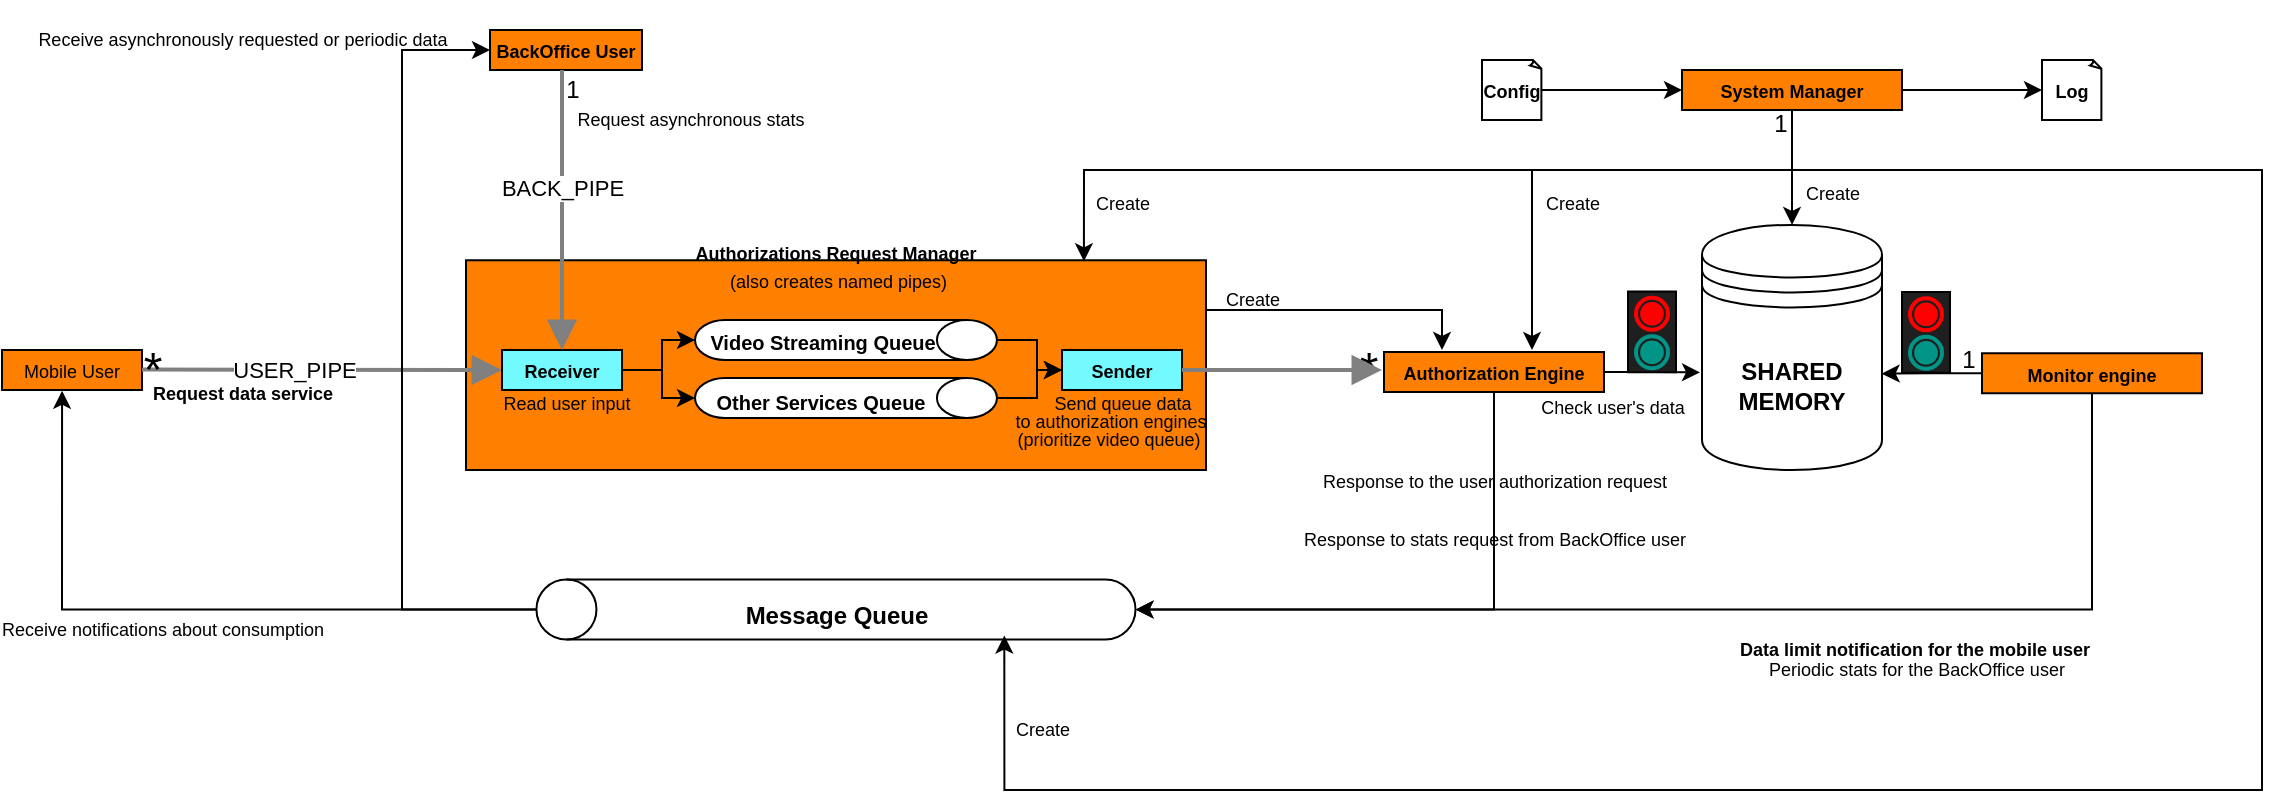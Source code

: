 <mxfile version="24.0.5" type="device">
  <diagram name="Page-1" id="FL82TSBoPm-eaRzAIv_8">
    <mxGraphModel dx="1270" dy="641" grid="1" gridSize="10" guides="1" tooltips="1" connect="1" arrows="1" fold="1" page="1" pageScale="1" pageWidth="850" pageHeight="1100" math="0" shadow="0">
      <root>
        <mxCell id="0" />
        <mxCell id="1" parent="0" />
        <mxCell id="P8g3ugf__SappCPVDkcM-5" value="&lt;font style=&quot;font-size: 9px;&quot;&gt;Mobile User&lt;/font&gt;" style="rounded=0;whiteSpace=wrap;html=1;fillColor=#FF8000;" parent="1" vertex="1">
          <mxGeometry x="40" y="180" width="70" height="20" as="geometry" />
        </mxCell>
        <mxCell id="jU4diwvXnVPjl-JNsbiU-103" style="edgeStyle=orthogonalEdgeStyle;rounded=0;orthogonalLoop=1;jettySize=auto;html=1;" parent="1" source="jU4diwvXnVPjl-JNsbiU-17" edge="1">
          <mxGeometry relative="1" as="geometry">
            <mxPoint x="760" y="180" as="targetPoint" />
            <Array as="points">
              <mxPoint x="650" y="160" />
              <mxPoint x="650" y="160" />
            </Array>
          </mxGeometry>
        </mxCell>
        <mxCell id="jU4diwvXnVPjl-JNsbiU-17" value="&lt;div&gt;&lt;b&gt;&lt;font style=&quot;font-size: 9px;&quot;&gt;Authorizations Request Manager&lt;/font&gt;&lt;/b&gt;&lt;/div&gt;&lt;div&gt;&lt;font style=&quot;font-size: 9px;&quot;&gt;&amp;nbsp;(also creates named pipes)&lt;/font&gt;&lt;br&gt;&lt;/div&gt;&lt;br&gt;&lt;div&gt;&lt;br&gt;&lt;/div&gt;&lt;div&gt;&lt;br&gt;&lt;/div&gt;&lt;div&gt;&lt;br&gt;&lt;/div&gt;&lt;div&gt;&lt;br&gt;&lt;/div&gt;&lt;div&gt;&lt;br&gt;&lt;/div&gt;&lt;div&gt;&lt;br&gt;&lt;/div&gt;" style="rounded=0;whiteSpace=wrap;html=1;fillColor=#FF8000;" parent="1" vertex="1">
          <mxGeometry x="272" y="135.13" width="370" height="104.87" as="geometry" />
        </mxCell>
        <mxCell id="jU4diwvXnVPjl-JNsbiU-7" value="" style="edgeStyle=none;html=1;strokeColor=#808080;endArrow=block;endSize=10;dashed=0;verticalAlign=bottom;strokeWidth=2;rounded=0;entryX=0;entryY=0.5;entryDx=0;entryDy=0;" parent="1" target="jU4diwvXnVPjl-JNsbiU-19" edge="1">
          <mxGeometry width="160" relative="1" as="geometry">
            <mxPoint x="110" y="189.8" as="sourcePoint" />
            <mxPoint x="240" y="190" as="targetPoint" />
          </mxGeometry>
        </mxCell>
        <mxCell id="jU4diwvXnVPjl-JNsbiU-9" value="USER_PIPE" style="edgeLabel;html=1;align=center;verticalAlign=middle;resizable=0;points=[];" parent="jU4diwvXnVPjl-JNsbiU-7" vertex="1" connectable="0">
          <mxGeometry x="-0.163" relative="1" as="geometry">
            <mxPoint as="offset" />
          </mxGeometry>
        </mxCell>
        <mxCell id="jU4diwvXnVPjl-JNsbiU-12" value="&lt;font style=&quot;font-size: 24px;&quot;&gt;*&lt;/font&gt;" style="text;html=1;align=center;verticalAlign=middle;resizable=0;points=[];autosize=1;strokeColor=none;fillColor=none;" parent="1" vertex="1">
          <mxGeometry x="100" y="170" width="30" height="40" as="geometry" />
        </mxCell>
        <mxCell id="jU4diwvXnVPjl-JNsbiU-19" value="&lt;b&gt;&lt;font style=&quot;font-size: 9px;&quot;&gt;Receiver&lt;/font&gt;&lt;/b&gt;" style="rounded=0;whiteSpace=wrap;html=1;fillColor=#73FAFF;" parent="1" vertex="1">
          <mxGeometry x="290" y="180" width="60" height="20" as="geometry" />
        </mxCell>
        <mxCell id="jU4diwvXnVPjl-JNsbiU-44" style="edgeStyle=orthogonalEdgeStyle;rounded=0;orthogonalLoop=1;jettySize=auto;html=1;entryX=0;entryY=0.5;entryDx=0;entryDy=0;" parent="1" source="jU4diwvXnVPjl-JNsbiU-24" target="jU4diwvXnVPjl-JNsbiU-34" edge="1">
          <mxGeometry relative="1" as="geometry" />
        </mxCell>
        <mxCell id="jU4diwvXnVPjl-JNsbiU-24" value="" style="shape=cylinder3;whiteSpace=wrap;html=1;boundedLbl=1;backgroundOutline=1;size=15;rotation=90;" parent="1" vertex="1">
          <mxGeometry x="451.99" y="99.53" width="20" height="150.95" as="geometry" />
        </mxCell>
        <mxCell id="jU4diwvXnVPjl-JNsbiU-28" value="&lt;div&gt;&lt;b&gt;SHARED&lt;/b&gt;&lt;/div&gt;&lt;div&gt;&lt;b&gt;MEMORY&lt;br&gt;&lt;/b&gt;&lt;/div&gt;" style="shape=datastore;whiteSpace=wrap;html=1;" parent="1" vertex="1">
          <mxGeometry x="890" y="117.45" width="90" height="122.55" as="geometry" />
        </mxCell>
        <mxCell id="jU4diwvXnVPjl-JNsbiU-30" value="&lt;font style=&quot;font-size: 10px;&quot;&gt;Video Streaming Queue&lt;/font&gt;" style="text;strokeColor=none;fillColor=none;html=1;fontSize=24;fontStyle=1;verticalAlign=middle;align=center;" parent="1" vertex="1">
          <mxGeometry x="399" y="151.75" width="101" height="40" as="geometry" />
        </mxCell>
        <mxCell id="jU4diwvXnVPjl-JNsbiU-47" style="edgeStyle=orthogonalEdgeStyle;rounded=0;orthogonalLoop=1;jettySize=auto;html=1;entryX=0;entryY=0.5;entryDx=0;entryDy=0;" parent="1" source="jU4diwvXnVPjl-JNsbiU-45" target="jU4diwvXnVPjl-JNsbiU-34" edge="1">
          <mxGeometry relative="1" as="geometry" />
        </mxCell>
        <mxCell id="jU4diwvXnVPjl-JNsbiU-45" value="" style="shape=cylinder3;whiteSpace=wrap;html=1;boundedLbl=1;backgroundOutline=1;size=15;rotation=90;" parent="1" vertex="1">
          <mxGeometry x="451.99" y="128.53" width="20" height="150.95" as="geometry" />
        </mxCell>
        <mxCell id="jU4diwvXnVPjl-JNsbiU-32" value="&lt;font style=&quot;font-size: 10px;&quot;&gt;Other Services Queue&lt;br&gt;&lt;/font&gt;" style="text;strokeColor=none;fillColor=none;html=1;fontSize=24;fontStyle=1;verticalAlign=middle;align=center;" parent="1" vertex="1">
          <mxGeometry x="399" y="181.63" width="100" height="40" as="geometry" />
        </mxCell>
        <mxCell id="jU4diwvXnVPjl-JNsbiU-34" value="&lt;b&gt;&lt;font style=&quot;font-size: 9px;&quot;&gt;Sender&lt;/font&gt;&lt;/b&gt;" style="rounded=0;whiteSpace=wrap;html=1;fillColor=#73FAFF;" parent="1" vertex="1">
          <mxGeometry x="570" y="180" width="60" height="20" as="geometry" />
        </mxCell>
        <mxCell id="jU4diwvXnVPjl-JNsbiU-37" style="edgeStyle=orthogonalEdgeStyle;rounded=0;orthogonalLoop=1;jettySize=auto;html=1;entryX=0.5;entryY=1;entryDx=0;entryDy=0;entryPerimeter=0;" parent="1" source="jU4diwvXnVPjl-JNsbiU-19" target="jU4diwvXnVPjl-JNsbiU-24" edge="1">
          <mxGeometry relative="1" as="geometry" />
        </mxCell>
        <mxCell id="jU4diwvXnVPjl-JNsbiU-46" style="edgeStyle=orthogonalEdgeStyle;rounded=0;orthogonalLoop=1;jettySize=auto;html=1;entryX=0.5;entryY=1;entryDx=0;entryDy=0;entryPerimeter=0;" parent="1" source="jU4diwvXnVPjl-JNsbiU-19" target="jU4diwvXnVPjl-JNsbiU-45" edge="1">
          <mxGeometry relative="1" as="geometry" />
        </mxCell>
        <mxCell id="jU4diwvXnVPjl-JNsbiU-58" style="edgeStyle=orthogonalEdgeStyle;rounded=0;orthogonalLoop=1;jettySize=auto;html=1;entryX=-0.011;entryY=0.602;entryDx=0;entryDy=0;entryPerimeter=0;" parent="1" source="jU4diwvXnVPjl-JNsbiU-48" target="jU4diwvXnVPjl-JNsbiU-28" edge="1">
          <mxGeometry relative="1" as="geometry" />
        </mxCell>
        <mxCell id="jU4diwvXnVPjl-JNsbiU-69" style="edgeStyle=orthogonalEdgeStyle;rounded=0;orthogonalLoop=1;jettySize=auto;html=1;entryX=0.5;entryY=1;entryDx=0;entryDy=0;entryPerimeter=0;" parent="1" source="jU4diwvXnVPjl-JNsbiU-48" target="jU4diwvXnVPjl-JNsbiU-61" edge="1">
          <mxGeometry relative="1" as="geometry">
            <mxPoint x="786" y="350" as="targetPoint" />
            <Array as="points">
              <mxPoint x="786" y="310" />
            </Array>
          </mxGeometry>
        </mxCell>
        <mxCell id="jU4diwvXnVPjl-JNsbiU-48" value="&lt;b&gt;&lt;font style=&quot;font-size: 9px;&quot;&gt;Authorization Engine&lt;br&gt;&lt;/font&gt;&lt;/b&gt;" style="rounded=0;whiteSpace=wrap;html=1;fillColor=#FF8000;" parent="1" vertex="1">
          <mxGeometry x="731" y="181" width="110" height="20" as="geometry" />
        </mxCell>
        <mxCell id="jU4diwvXnVPjl-JNsbiU-49" value="&lt;font style=&quot;font-size: 24px;&quot;&gt;*&lt;/font&gt;" style="text;html=1;align=center;verticalAlign=middle;resizable=0;points=[];autosize=1;strokeColor=none;fillColor=none;" parent="1" vertex="1">
          <mxGeometry x="708" y="170" width="30" height="40" as="geometry" />
        </mxCell>
        <mxCell id="jU4diwvXnVPjl-JNsbiU-51" value="" style="edgeStyle=none;html=1;strokeColor=#808080;endArrow=block;endSize=10;dashed=0;verticalAlign=bottom;strokeWidth=2;rounded=0;entryX=0.733;entryY=0.5;entryDx=0;entryDy=0;entryPerimeter=0;exitX=1;exitY=0.5;exitDx=0;exitDy=0;" parent="1" source="jU4diwvXnVPjl-JNsbiU-34" target="jU4diwvXnVPjl-JNsbiU-49" edge="1">
          <mxGeometry width="160" relative="1" as="geometry">
            <mxPoint x="640" y="190" as="sourcePoint" />
            <mxPoint x="720" y="190" as="targetPoint" />
          </mxGeometry>
        </mxCell>
        <mxCell id="jU4diwvXnVPjl-JNsbiU-52" value="&lt;b&gt;&lt;font style=&quot;font-size: 9px;&quot;&gt;BackOffice User&lt;/font&gt;&lt;/b&gt;" style="rounded=0;whiteSpace=wrap;html=1;fillColor=#FF8000;" parent="1" vertex="1">
          <mxGeometry x="284" y="20" width="76" height="20" as="geometry" />
        </mxCell>
        <mxCell id="jU4diwvXnVPjl-JNsbiU-53" value="" style="edgeStyle=none;html=1;strokeColor=#808080;endArrow=block;endSize=10;dashed=0;verticalAlign=bottom;strokeWidth=2;rounded=0;entryX=0.5;entryY=0;entryDx=0;entryDy=0;" parent="1" target="jU4diwvXnVPjl-JNsbiU-19" edge="1">
          <mxGeometry width="160" relative="1" as="geometry">
            <mxPoint x="320" y="40" as="sourcePoint" />
            <mxPoint x="306.76" y="110" as="targetPoint" />
          </mxGeometry>
        </mxCell>
        <mxCell id="jU4diwvXnVPjl-JNsbiU-54" value="BACK_PIPE" style="edgeLabel;html=1;align=center;verticalAlign=middle;resizable=0;points=[];" parent="jU4diwvXnVPjl-JNsbiU-53" vertex="1" connectable="0">
          <mxGeometry x="-0.163" relative="1" as="geometry">
            <mxPoint as="offset" />
          </mxGeometry>
        </mxCell>
        <mxCell id="jU4diwvXnVPjl-JNsbiU-57" value="1" style="text;html=1;align=center;verticalAlign=middle;resizable=0;points=[];autosize=1;strokeColor=none;fillColor=none;" parent="1" vertex="1">
          <mxGeometry x="310" y="35" width="30" height="30" as="geometry" />
        </mxCell>
        <mxCell id="jU4diwvXnVPjl-JNsbiU-65" style="edgeStyle=orthogonalEdgeStyle;rounded=0;orthogonalLoop=1;jettySize=auto;html=1;exitX=0.5;exitY=1;exitDx=0;exitDy=0;entryX=0.5;entryY=1;entryDx=0;entryDy=0;entryPerimeter=0;" parent="1" source="jU4diwvXnVPjl-JNsbiU-59" target="jU4diwvXnVPjl-JNsbiU-61" edge="1">
          <mxGeometry relative="1" as="geometry">
            <mxPoint x="610" y="310" as="targetPoint" />
            <mxPoint x="1085" y="210" as="sourcePoint" />
            <Array as="points">
              <mxPoint x="1085" y="310" />
            </Array>
          </mxGeometry>
        </mxCell>
        <mxCell id="jU4diwvXnVPjl-JNsbiU-59" value="&lt;b&gt;&lt;font style=&quot;font-size: 9px;&quot;&gt;Monitor engine&lt;font&gt;&lt;br&gt;&lt;/font&gt;&lt;/font&gt;&lt;/b&gt;" style="rounded=0;whiteSpace=wrap;html=1;fillColor=#FF8000;" parent="1" vertex="1">
          <mxGeometry x="1030" y="181.63" width="110" height="20" as="geometry" />
        </mxCell>
        <mxCell id="jU4diwvXnVPjl-JNsbiU-60" style="edgeStyle=orthogonalEdgeStyle;rounded=0;orthogonalLoop=1;jettySize=auto;html=1;entryX=0.998;entryY=0.607;entryDx=0;entryDy=0;entryPerimeter=0;" parent="1" source="jU4diwvXnVPjl-JNsbiU-59" target="jU4diwvXnVPjl-JNsbiU-28" edge="1">
          <mxGeometry relative="1" as="geometry" />
        </mxCell>
        <mxCell id="jU4diwvXnVPjl-JNsbiU-75" style="edgeStyle=orthogonalEdgeStyle;rounded=0;orthogonalLoop=1;jettySize=auto;html=1;entryX=0.429;entryY=1.02;entryDx=0;entryDy=0;entryPerimeter=0;" parent="1" source="jU4diwvXnVPjl-JNsbiU-61" target="P8g3ugf__SappCPVDkcM-5" edge="1">
          <mxGeometry relative="1" as="geometry">
            <mxPoint x="60" y="309.76" as="targetPoint" />
            <Array as="points">
              <mxPoint x="70" y="310" />
            </Array>
          </mxGeometry>
        </mxCell>
        <mxCell id="jU4diwvXnVPjl-JNsbiU-76" style="edgeStyle=orthogonalEdgeStyle;rounded=0;orthogonalLoop=1;jettySize=auto;html=1;entryX=0;entryY=0.5;entryDx=0;entryDy=0;" parent="1" source="jU4diwvXnVPjl-JNsbiU-61" target="jU4diwvXnVPjl-JNsbiU-52" edge="1">
          <mxGeometry relative="1" as="geometry">
            <mxPoint x="280" y="30" as="targetPoint" />
            <Array as="points">
              <mxPoint x="240" y="310" />
              <mxPoint x="240" y="30" />
            </Array>
          </mxGeometry>
        </mxCell>
        <mxCell id="jU4diwvXnVPjl-JNsbiU-61" value="" style="shape=cylinder3;whiteSpace=wrap;html=1;boundedLbl=1;backgroundOutline=1;size=15;rotation=-90;" parent="1" vertex="1">
          <mxGeometry x="441.99" y="160" width="30" height="299.52" as="geometry" />
        </mxCell>
        <mxCell id="jU4diwvXnVPjl-JNsbiU-64" value="&lt;font style=&quot;font-size: 12px;&quot;&gt;Message Queue&lt;font&gt;&lt;br&gt;&lt;/font&gt;&lt;/font&gt;" style="text;strokeColor=none;fillColor=none;html=1;fontSize=24;fontStyle=1;verticalAlign=middle;align=center;" parent="1" vertex="1">
          <mxGeometry x="406.99" y="288.76" width="100" height="40" as="geometry" />
        </mxCell>
        <mxCell id="jU4diwvXnVPjl-JNsbiU-66" value="&lt;div&gt;&lt;font style=&quot;font-size: 9px;&quot;&gt;Data limit notification for the mobile user&lt;/font&gt;&lt;/div&gt;" style="text;strokeColor=none;fillColor=none;html=1;fontSize=24;fontStyle=1;verticalAlign=middle;align=center;" parent="1" vertex="1">
          <mxGeometry x="846" y="300" width="300" height="50" as="geometry" />
        </mxCell>
        <mxCell id="jU4diwvXnVPjl-JNsbiU-68" value="&lt;div&gt;&lt;font style=&quot;font-size: 9px;&quot;&gt;Periodic stats for the BackOffice user&lt;font&gt;&lt;br&gt;&lt;/font&gt;&lt;/font&gt;&lt;/div&gt;" style="text;strokeColor=none;fillColor=none;html=1;fontSize=24;fontStyle=0;verticalAlign=middle;align=center;" parent="1" vertex="1">
          <mxGeometry x="847" y="310" width="300" height="50" as="geometry" />
        </mxCell>
        <mxCell id="jU4diwvXnVPjl-JNsbiU-71" value="&lt;div&gt;&lt;font style=&quot;font-size: 9px;&quot;&gt;Response to the user authorization request&lt;font&gt;&lt;font&gt;&lt;br&gt;&lt;/font&gt;&lt;/font&gt;&lt;/font&gt;&lt;/div&gt;&lt;div&gt;&lt;font style=&quot;font-size: 9px;&quot;&gt;&lt;font&gt;&lt;font&gt;Response to stats request from BackOffice user&lt;br&gt;&lt;/font&gt;&lt;/font&gt;&lt;/font&gt;&lt;/div&gt;" style="text;strokeColor=none;fillColor=none;html=1;fontSize=24;fontStyle=0;verticalAlign=middle;align=center;rotation=0;" parent="1" vertex="1">
          <mxGeometry x="716" y="240" width="140" height="30" as="geometry" />
        </mxCell>
        <mxCell id="jU4diwvXnVPjl-JNsbiU-74" style="edgeStyle=orthogonalEdgeStyle;rounded=0;orthogonalLoop=1;jettySize=auto;html=1;entryX=0.835;entryY=0.005;entryDx=0;entryDy=0;entryPerimeter=0;" parent="1" target="jU4diwvXnVPjl-JNsbiU-17" edge="1">
          <mxGeometry relative="1" as="geometry">
            <mxPoint x="900.86" y="60" as="sourcePoint" />
            <mxPoint x="580" y="80" as="targetPoint" />
            <Array as="points">
              <mxPoint x="935" y="60" />
              <mxPoint x="935" y="90" />
              <mxPoint x="581" y="90" />
            </Array>
          </mxGeometry>
        </mxCell>
        <mxCell id="jU4diwvXnVPjl-JNsbiU-91" style="edgeStyle=orthogonalEdgeStyle;rounded=0;orthogonalLoop=1;jettySize=auto;html=1;entryX=0.5;entryY=0;entryDx=0;entryDy=0;" parent="1" source="jU4diwvXnVPjl-JNsbiU-73" target="jU4diwvXnVPjl-JNsbiU-28" edge="1">
          <mxGeometry relative="1" as="geometry">
            <Array as="points">
              <mxPoint x="935" y="90" />
              <mxPoint x="935" y="90" />
            </Array>
          </mxGeometry>
        </mxCell>
        <mxCell id="jU4diwvXnVPjl-JNsbiU-92" style="edgeStyle=orthogonalEdgeStyle;rounded=0;orthogonalLoop=1;jettySize=auto;html=1;" parent="1" edge="1">
          <mxGeometry relative="1" as="geometry">
            <mxPoint x="805" y="180" as="targetPoint" />
            <mxPoint x="955" y="59.53" as="sourcePoint" />
            <Array as="points">
              <mxPoint x="935" y="60" />
              <mxPoint x="935" y="90" />
              <mxPoint x="805" y="90" />
            </Array>
          </mxGeometry>
        </mxCell>
        <mxCell id="jU4diwvXnVPjl-JNsbiU-98" style="edgeStyle=orthogonalEdgeStyle;rounded=0;orthogonalLoop=1;jettySize=auto;html=1;entryX=0.066;entryY=0.781;entryDx=0;entryDy=0;entryPerimeter=0;" parent="1" source="jU4diwvXnVPjl-JNsbiU-81" target="jU4diwvXnVPjl-JNsbiU-61" edge="1">
          <mxGeometry relative="1" as="geometry">
            <mxPoint x="540" y="330" as="targetPoint" />
            <mxPoint x="962.5" y="80" as="sourcePoint" />
            <Array as="points">
              <mxPoint x="935" y="90" />
              <mxPoint x="1170" y="90" />
              <mxPoint x="1170" y="400" />
              <mxPoint x="541" y="400" />
            </Array>
          </mxGeometry>
        </mxCell>
        <mxCell id="jU4diwvXnVPjl-JNsbiU-73" value="&lt;b&gt;&lt;font style=&quot;font-size: 9px;&quot;&gt;System Manager&lt;font&gt;&lt;font&gt;&lt;br&gt;&lt;/font&gt;&lt;/font&gt;&lt;/font&gt;&lt;/b&gt;" style="rounded=0;whiteSpace=wrap;html=1;fillColor=#FF8000;" parent="1" vertex="1">
          <mxGeometry x="880" y="40" width="110" height="20" as="geometry" />
        </mxCell>
        <mxCell id="jU4diwvXnVPjl-JNsbiU-77" value="&lt;b&gt;&lt;font style=&quot;font-size: 9px;&quot;&gt;Log&lt;/font&gt;&lt;/b&gt;" style="whiteSpace=wrap;html=1;shape=mxgraph.basic.document" parent="1" vertex="1">
          <mxGeometry x="1060" y="35" width="30" height="30" as="geometry" />
        </mxCell>
        <mxCell id="jU4diwvXnVPjl-JNsbiU-79" style="edgeStyle=orthogonalEdgeStyle;rounded=0;orthogonalLoop=1;jettySize=auto;html=1;" parent="1" source="jU4diwvXnVPjl-JNsbiU-78" target="jU4diwvXnVPjl-JNsbiU-73" edge="1">
          <mxGeometry relative="1" as="geometry" />
        </mxCell>
        <mxCell id="jU4diwvXnVPjl-JNsbiU-78" value="&lt;b&gt;&lt;font style=&quot;font-size: 9px;&quot;&gt;Config&lt;/font&gt;&lt;/b&gt;" style="whiteSpace=wrap;html=1;shape=mxgraph.basic.document" parent="1" vertex="1">
          <mxGeometry x="780" y="35" width="30" height="30" as="geometry" />
        </mxCell>
        <mxCell id="jU4diwvXnVPjl-JNsbiU-80" style="edgeStyle=orthogonalEdgeStyle;rounded=0;orthogonalLoop=1;jettySize=auto;html=1;entryX=0;entryY=0.5;entryDx=0;entryDy=0;entryPerimeter=0;" parent="1" source="jU4diwvXnVPjl-JNsbiU-73" target="jU4diwvXnVPjl-JNsbiU-77" edge="1">
          <mxGeometry relative="1" as="geometry" />
        </mxCell>
        <mxCell id="jU4diwvXnVPjl-JNsbiU-81" value="1" style="text;html=1;align=center;verticalAlign=middle;resizable=0;points=[];autosize=1;strokeColor=none;fillColor=none;" parent="1" vertex="1">
          <mxGeometry x="914" y="52" width="30" height="30" as="geometry" />
        </mxCell>
        <mxCell id="jU4diwvXnVPjl-JNsbiU-82" value="1" style="text;html=1;align=center;verticalAlign=middle;resizable=0;points=[];autosize=1;strokeColor=none;fillColor=none;" parent="1" vertex="1">
          <mxGeometry x="1008" y="169.75" width="30" height="30" as="geometry" />
        </mxCell>
        <mxCell id="jU4diwvXnVPjl-JNsbiU-84" value="&lt;div&gt;&lt;font style=&quot;font-size: 9px;&quot;&gt;Request data service &lt;/font&gt;&lt;/div&gt;" style="text;strokeColor=none;fillColor=none;html=1;fontSize=24;fontStyle=1;verticalAlign=middle;align=center;rotation=0;" parent="1" vertex="1">
          <mxGeometry x="90" y="181.63" width="140" height="30" as="geometry" />
        </mxCell>
        <mxCell id="jU4diwvXnVPjl-JNsbiU-85" value="&lt;div&gt;&lt;font style=&quot;font-size: 9px;&quot;&gt;&lt;span style=&quot;font-weight: normal;&quot;&gt;Receive notifications about consumption&lt;/span&gt;&lt;br&gt;&lt;/font&gt;&lt;/div&gt;" style="text;strokeColor=none;fillColor=none;html=1;fontSize=24;fontStyle=1;verticalAlign=middle;align=center;rotation=0;" parent="1" vertex="1">
          <mxGeometry x="50" y="300" width="140" height="30" as="geometry" />
        </mxCell>
        <mxCell id="jU4diwvXnVPjl-JNsbiU-86" value="&lt;div&gt;&lt;font style=&quot;font-size: 9px;&quot;&gt;&lt;span style=&quot;font-weight: normal;&quot;&gt;Request asynchronous stats&lt;/span&gt;&lt;br&gt;&lt;/font&gt;&lt;/div&gt;" style="text;strokeColor=none;fillColor=none;html=1;fontSize=24;fontStyle=1;verticalAlign=middle;align=center;rotation=0;" parent="1" vertex="1">
          <mxGeometry x="313.99" y="45" width="140" height="30" as="geometry" />
        </mxCell>
        <mxCell id="jU4diwvXnVPjl-JNsbiU-87" value="&lt;div&gt;&lt;font style=&quot;font-size: 9px;&quot;&gt;Receive asynchronously requested or periodic data &lt;/font&gt;&lt;/div&gt;" style="text;strokeColor=none;fillColor=none;html=1;fontSize=24;fontStyle=0;verticalAlign=middle;align=center;rotation=0;" parent="1" vertex="1">
          <mxGeometry x="90" y="5" width="140" height="30" as="geometry" />
        </mxCell>
        <mxCell id="jU4diwvXnVPjl-JNsbiU-89" value="&lt;div&gt;&lt;font style=&quot;font-size: 9px;&quot;&gt;Create &lt;/font&gt;&lt;/div&gt;" style="text;strokeColor=none;fillColor=none;html=1;fontSize=24;fontStyle=0;verticalAlign=middle;align=center;rotation=0;" parent="1" vertex="1">
          <mxGeometry x="490" y="350" width="140" height="30" as="geometry" />
        </mxCell>
        <mxCell id="jU4diwvXnVPjl-JNsbiU-93" value="&lt;div&gt;&lt;font style=&quot;font-size: 9px;&quot;&gt;Create &lt;/font&gt;&lt;/div&gt;" style="text;strokeColor=none;fillColor=none;html=1;fontSize=24;fontStyle=0;verticalAlign=middle;align=center;rotation=0;" parent="1" vertex="1">
          <mxGeometry x="810" y="87.45" width="30" height="30" as="geometry" />
        </mxCell>
        <mxCell id="jU4diwvXnVPjl-JNsbiU-94" value="&lt;div&gt;&lt;font style=&quot;font-size: 9px;&quot;&gt;Create &lt;/font&gt;&lt;/div&gt;" style="text;strokeColor=none;fillColor=none;html=1;fontSize=24;fontStyle=0;verticalAlign=middle;align=center;rotation=0;" parent="1" vertex="1">
          <mxGeometry x="585" y="87.45" width="30" height="30" as="geometry" />
        </mxCell>
        <mxCell id="jU4diwvXnVPjl-JNsbiU-104" value="&lt;div&gt;&lt;font style=&quot;font-size: 9px;&quot;&gt;Create &lt;/font&gt;&lt;/div&gt;" style="text;strokeColor=none;fillColor=none;html=1;fontSize=24;fontStyle=0;verticalAlign=middle;align=center;rotation=0;" parent="1" vertex="1">
          <mxGeometry x="650" y="135.13" width="30" height="30" as="geometry" />
        </mxCell>
        <mxCell id="jU4diwvXnVPjl-JNsbiU-106" value="&lt;div&gt;&lt;font style=&quot;font-size: 9px;&quot;&gt;&lt;span style=&quot;font-weight: normal;&quot;&gt;Check user&#39;s data&lt;/span&gt;&lt;br&gt;&lt;/font&gt;&lt;/div&gt;" style="text;strokeColor=none;fillColor=none;html=1;fontSize=24;fontStyle=1;verticalAlign=middle;align=center;rotation=0;" parent="1" vertex="1">
          <mxGeometry x="830" y="189" width="30" height="30" as="geometry" />
        </mxCell>
        <mxCell id="jU4diwvXnVPjl-JNsbiU-108" value="&lt;div&gt;&lt;font style=&quot;font-size: 9px;&quot;&gt;&lt;span style=&quot;font-weight: normal;&quot;&gt;Read user input&lt;/span&gt;&lt;br&gt;&lt;/font&gt;&lt;/div&gt;" style="text;strokeColor=none;fillColor=none;html=1;fontSize=24;fontStyle=1;verticalAlign=middle;align=center;rotation=0;" parent="1" vertex="1">
          <mxGeometry x="252" y="186.75" width="140" height="30" as="geometry" />
        </mxCell>
        <mxCell id="jU4diwvXnVPjl-JNsbiU-109" value="&lt;div&gt;&lt;font style=&quot;font-size: 9px;&quot;&gt;&lt;span style=&quot;font-weight: normal;&quot;&gt;Send queue data &lt;/span&gt;&lt;/font&gt;&lt;/div&gt;" style="text;strokeColor=none;fillColor=none;html=1;fontSize=24;fontStyle=1;verticalAlign=middle;align=center;rotation=0;" parent="1" vertex="1">
          <mxGeometry x="530" y="186.63" width="140" height="30" as="geometry" />
        </mxCell>
        <mxCell id="jU4diwvXnVPjl-JNsbiU-111" value="&lt;div&gt;&lt;font style=&quot;font-size: 9px;&quot;&gt;&lt;span style=&quot;font-weight: normal;&quot;&gt;to authorization engines&lt;br&gt;&lt;/span&gt;&lt;/font&gt;&lt;/div&gt;" style="text;strokeColor=none;fillColor=none;html=1;fontSize=24;fontStyle=1;verticalAlign=middle;align=center;rotation=0;" parent="1" vertex="1">
          <mxGeometry x="524" y="195.63" width="140" height="30" as="geometry" />
        </mxCell>
        <mxCell id="jU4diwvXnVPjl-JNsbiU-112" value="&lt;div&gt;&lt;font style=&quot;font-size: 9px;&quot;&gt;&lt;span style=&quot;font-weight: normal;&quot;&gt;(prioritize video queue)&lt;br&gt;&lt;/span&gt;&lt;/font&gt;&lt;/div&gt;" style="text;strokeColor=none;fillColor=none;html=1;fontSize=24;fontStyle=1;verticalAlign=middle;align=center;rotation=0;" parent="1" vertex="1">
          <mxGeometry x="523" y="204.63" width="140" height="30" as="geometry" />
        </mxCell>
        <mxCell id="Jxll_ePt-7AtNXlNrAwI-85" value="" style="rounded=0;whiteSpace=wrap;html=1;fillColor=#1F1F1F;" parent="1" vertex="1">
          <mxGeometry x="853" y="150.75" width="24" height="40.38" as="geometry" />
        </mxCell>
        <mxCell id="Jxll_ePt-7AtNXlNrAwI-86" value="" style="dashed=0;labelPosition=right;align=left;shape=mxgraph.gmdl.radiobutton;strokeColor=#009587;fillColor=#009587;strokeWidth=2;aspect=fixed;sketch=0;html=1;" parent="1" vertex="1">
          <mxGeometry x="857" y="173.13" width="16" height="16" as="geometry" />
        </mxCell>
        <mxCell id="Jxll_ePt-7AtNXlNrAwI-87" value="" style="dashed=0;labelPosition=right;align=left;shape=mxgraph.gmdl.radiobutton;strokeColor=#FF0000;fillColor=#FF0000;strokeWidth=2;aspect=fixed;sketch=0;html=1;" parent="1" vertex="1">
          <mxGeometry x="857" y="153.89" width="16" height="16" as="geometry" />
        </mxCell>
        <mxCell id="Jxll_ePt-7AtNXlNrAwI-88" value="" style="rounded=0;whiteSpace=wrap;html=1;fillColor=#1F1F1F;" parent="1" vertex="1">
          <mxGeometry x="990" y="151" width="24" height="40.38" as="geometry" />
        </mxCell>
        <mxCell id="Jxll_ePt-7AtNXlNrAwI-89" value="" style="dashed=0;labelPosition=right;align=left;shape=mxgraph.gmdl.radiobutton;strokeColor=#009587;fillColor=#009587;strokeWidth=2;aspect=fixed;sketch=0;html=1;" parent="1" vertex="1">
          <mxGeometry x="994" y="173.38" width="16" height="16" as="geometry" />
        </mxCell>
        <mxCell id="Jxll_ePt-7AtNXlNrAwI-90" value="" style="dashed=0;labelPosition=right;align=left;shape=mxgraph.gmdl.radiobutton;strokeColor=#FF0000;fillColor=#FF0000;strokeWidth=2;aspect=fixed;sketch=0;html=1;" parent="1" vertex="1">
          <mxGeometry x="994" y="154.14" width="16" height="16" as="geometry" />
        </mxCell>
        <mxCell id="Jxll_ePt-7AtNXlNrAwI-100" value="&lt;div&gt;&lt;font style=&quot;font-size: 9px;&quot;&gt;Create &lt;/font&gt;&lt;/div&gt;" style="text;strokeColor=none;fillColor=none;html=1;fontSize=24;fontStyle=0;verticalAlign=middle;align=center;rotation=0;" parent="1" vertex="1">
          <mxGeometry x="940" y="82" width="30" height="30" as="geometry" />
        </mxCell>
      </root>
    </mxGraphModel>
  </diagram>
</mxfile>
